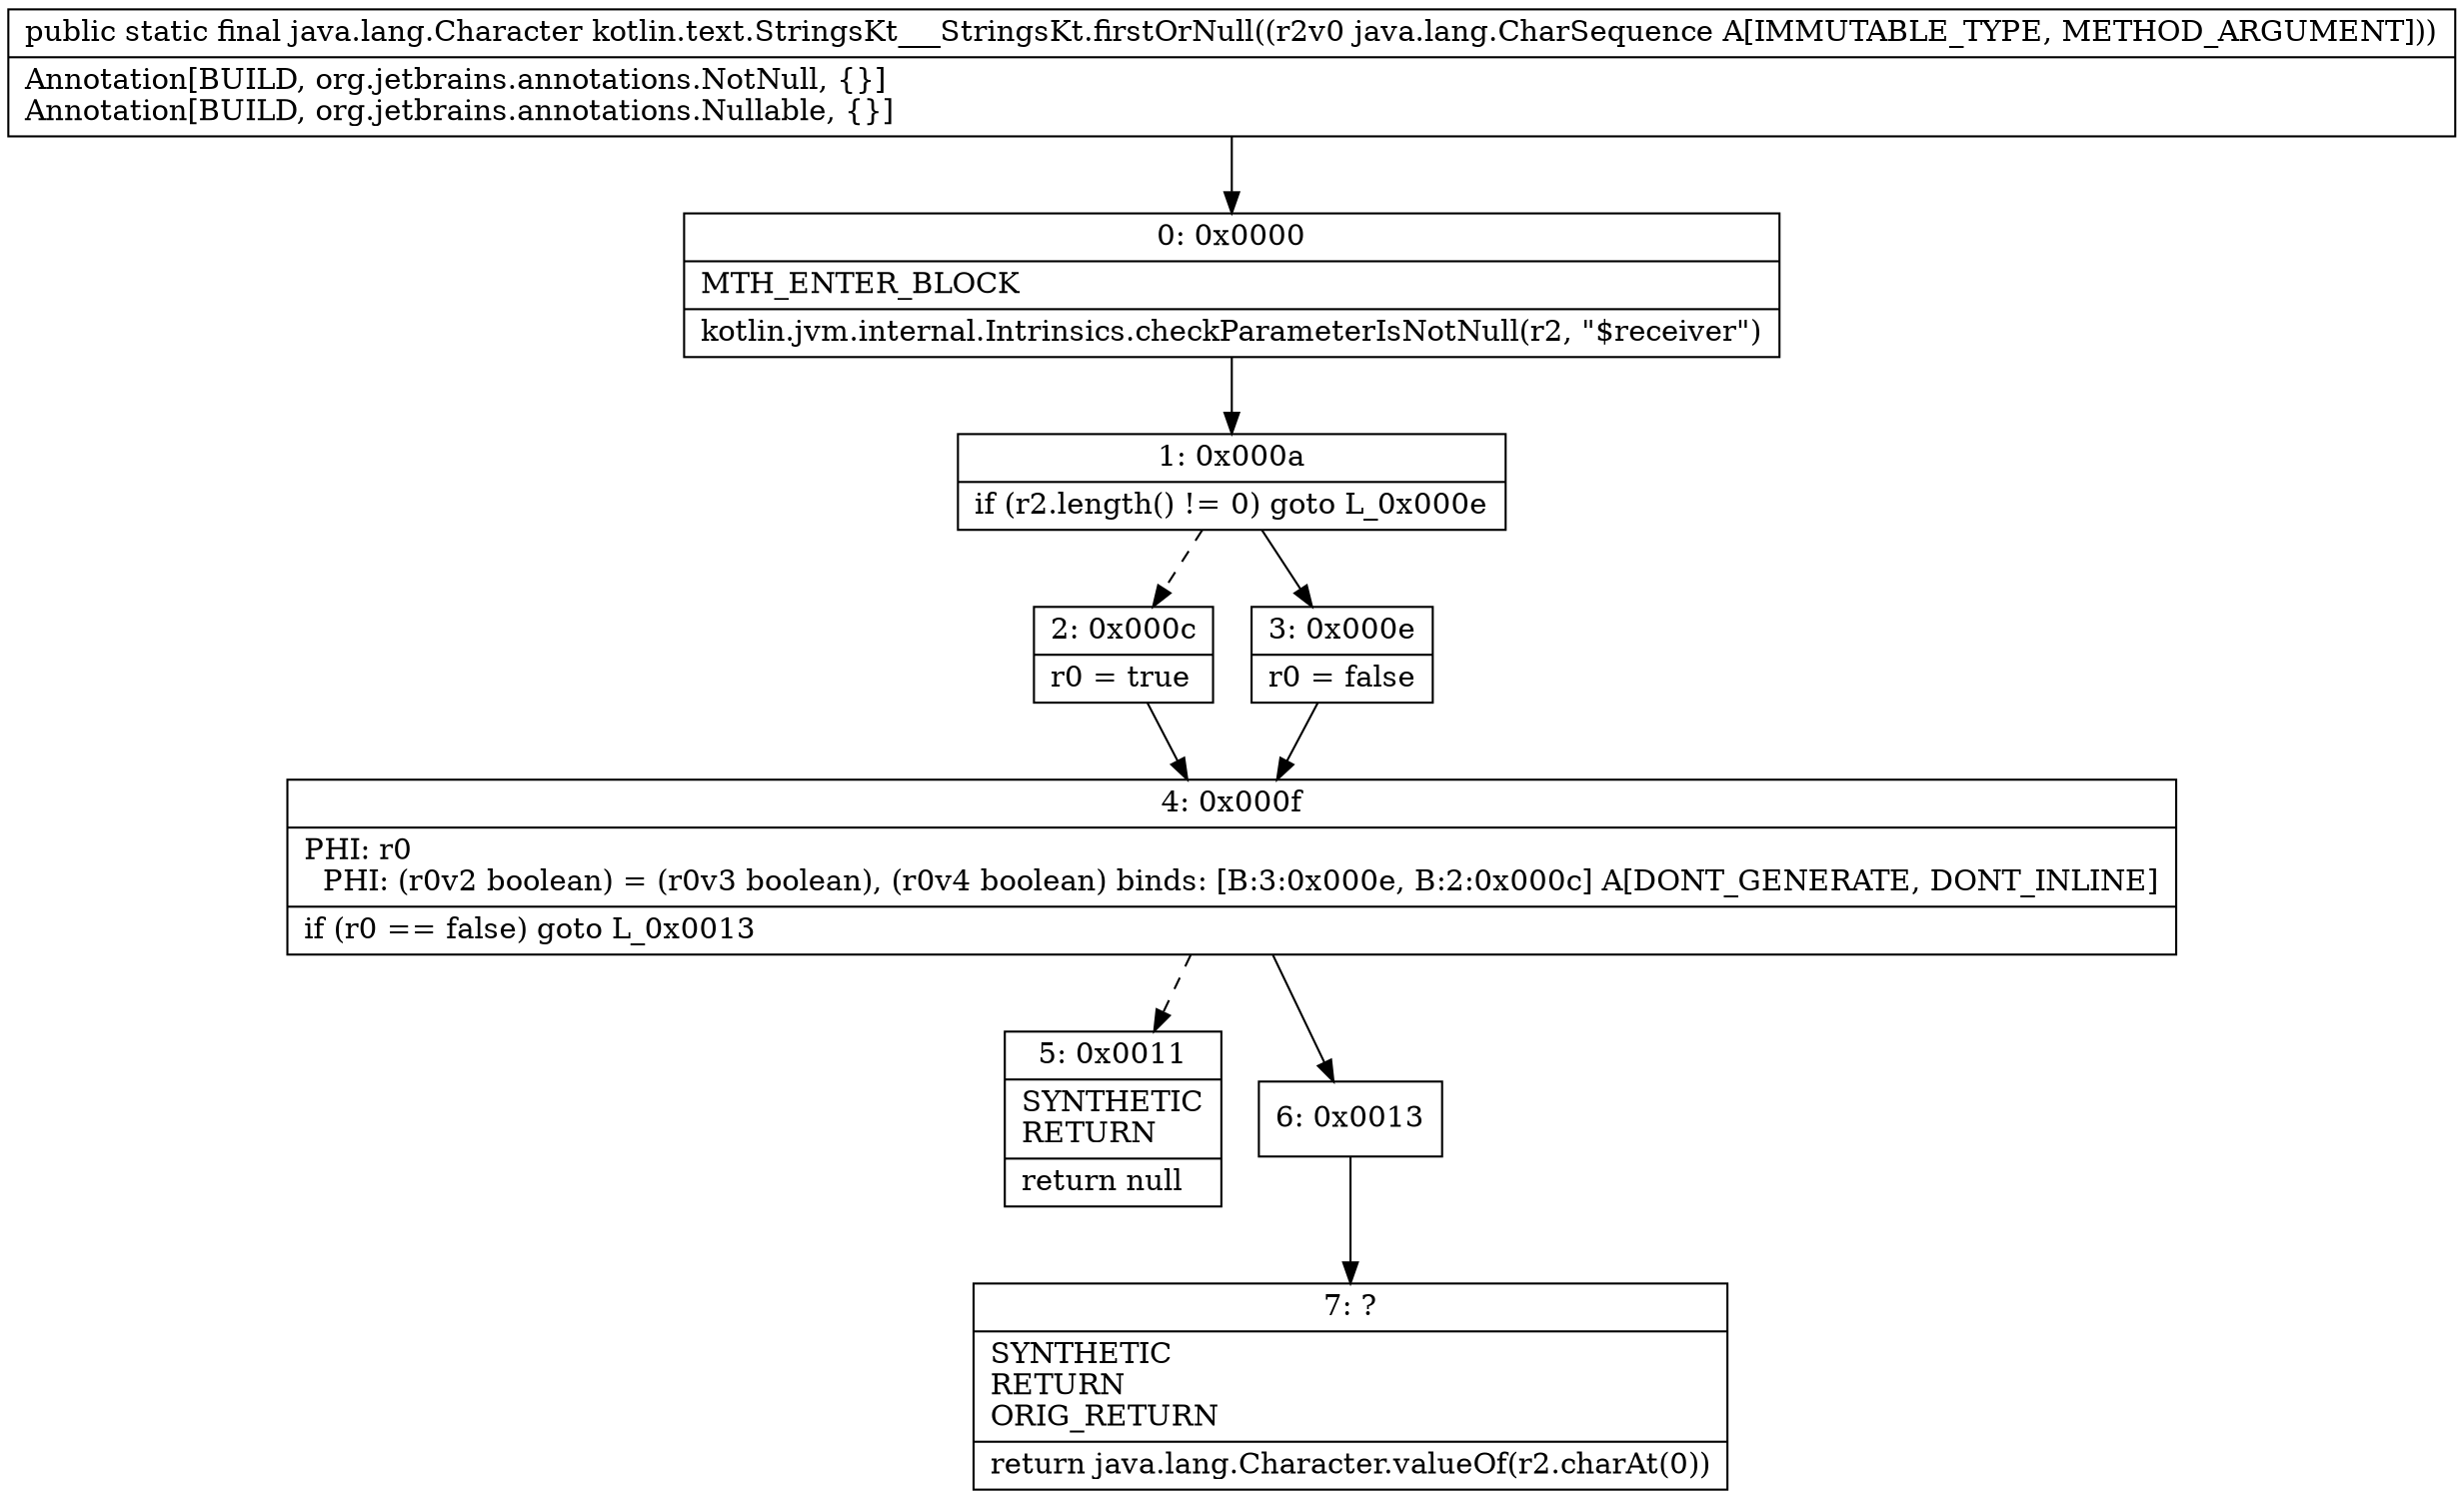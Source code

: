 digraph "CFG forkotlin.text.StringsKt___StringsKt.firstOrNull(Ljava\/lang\/CharSequence;)Ljava\/lang\/Character;" {
Node_0 [shape=record,label="{0\:\ 0x0000|MTH_ENTER_BLOCK\l|kotlin.jvm.internal.Intrinsics.checkParameterIsNotNull(r2, \"$receiver\")\l}"];
Node_1 [shape=record,label="{1\:\ 0x000a|if (r2.length() != 0) goto L_0x000e\l}"];
Node_2 [shape=record,label="{2\:\ 0x000c|r0 = true\l}"];
Node_3 [shape=record,label="{3\:\ 0x000e|r0 = false\l}"];
Node_4 [shape=record,label="{4\:\ 0x000f|PHI: r0 \l  PHI: (r0v2 boolean) = (r0v3 boolean), (r0v4 boolean) binds: [B:3:0x000e, B:2:0x000c] A[DONT_GENERATE, DONT_INLINE]\l|if (r0 == false) goto L_0x0013\l}"];
Node_5 [shape=record,label="{5\:\ 0x0011|SYNTHETIC\lRETURN\l|return null\l}"];
Node_6 [shape=record,label="{6\:\ 0x0013}"];
Node_7 [shape=record,label="{7\:\ ?|SYNTHETIC\lRETURN\lORIG_RETURN\l|return java.lang.Character.valueOf(r2.charAt(0))\l}"];
MethodNode[shape=record,label="{public static final java.lang.Character kotlin.text.StringsKt___StringsKt.firstOrNull((r2v0 java.lang.CharSequence A[IMMUTABLE_TYPE, METHOD_ARGUMENT]))  | Annotation[BUILD, org.jetbrains.annotations.NotNull, \{\}]\lAnnotation[BUILD, org.jetbrains.annotations.Nullable, \{\}]\l}"];
MethodNode -> Node_0;
Node_0 -> Node_1;
Node_1 -> Node_2[style=dashed];
Node_1 -> Node_3;
Node_2 -> Node_4;
Node_3 -> Node_4;
Node_4 -> Node_5[style=dashed];
Node_4 -> Node_6;
Node_6 -> Node_7;
}

